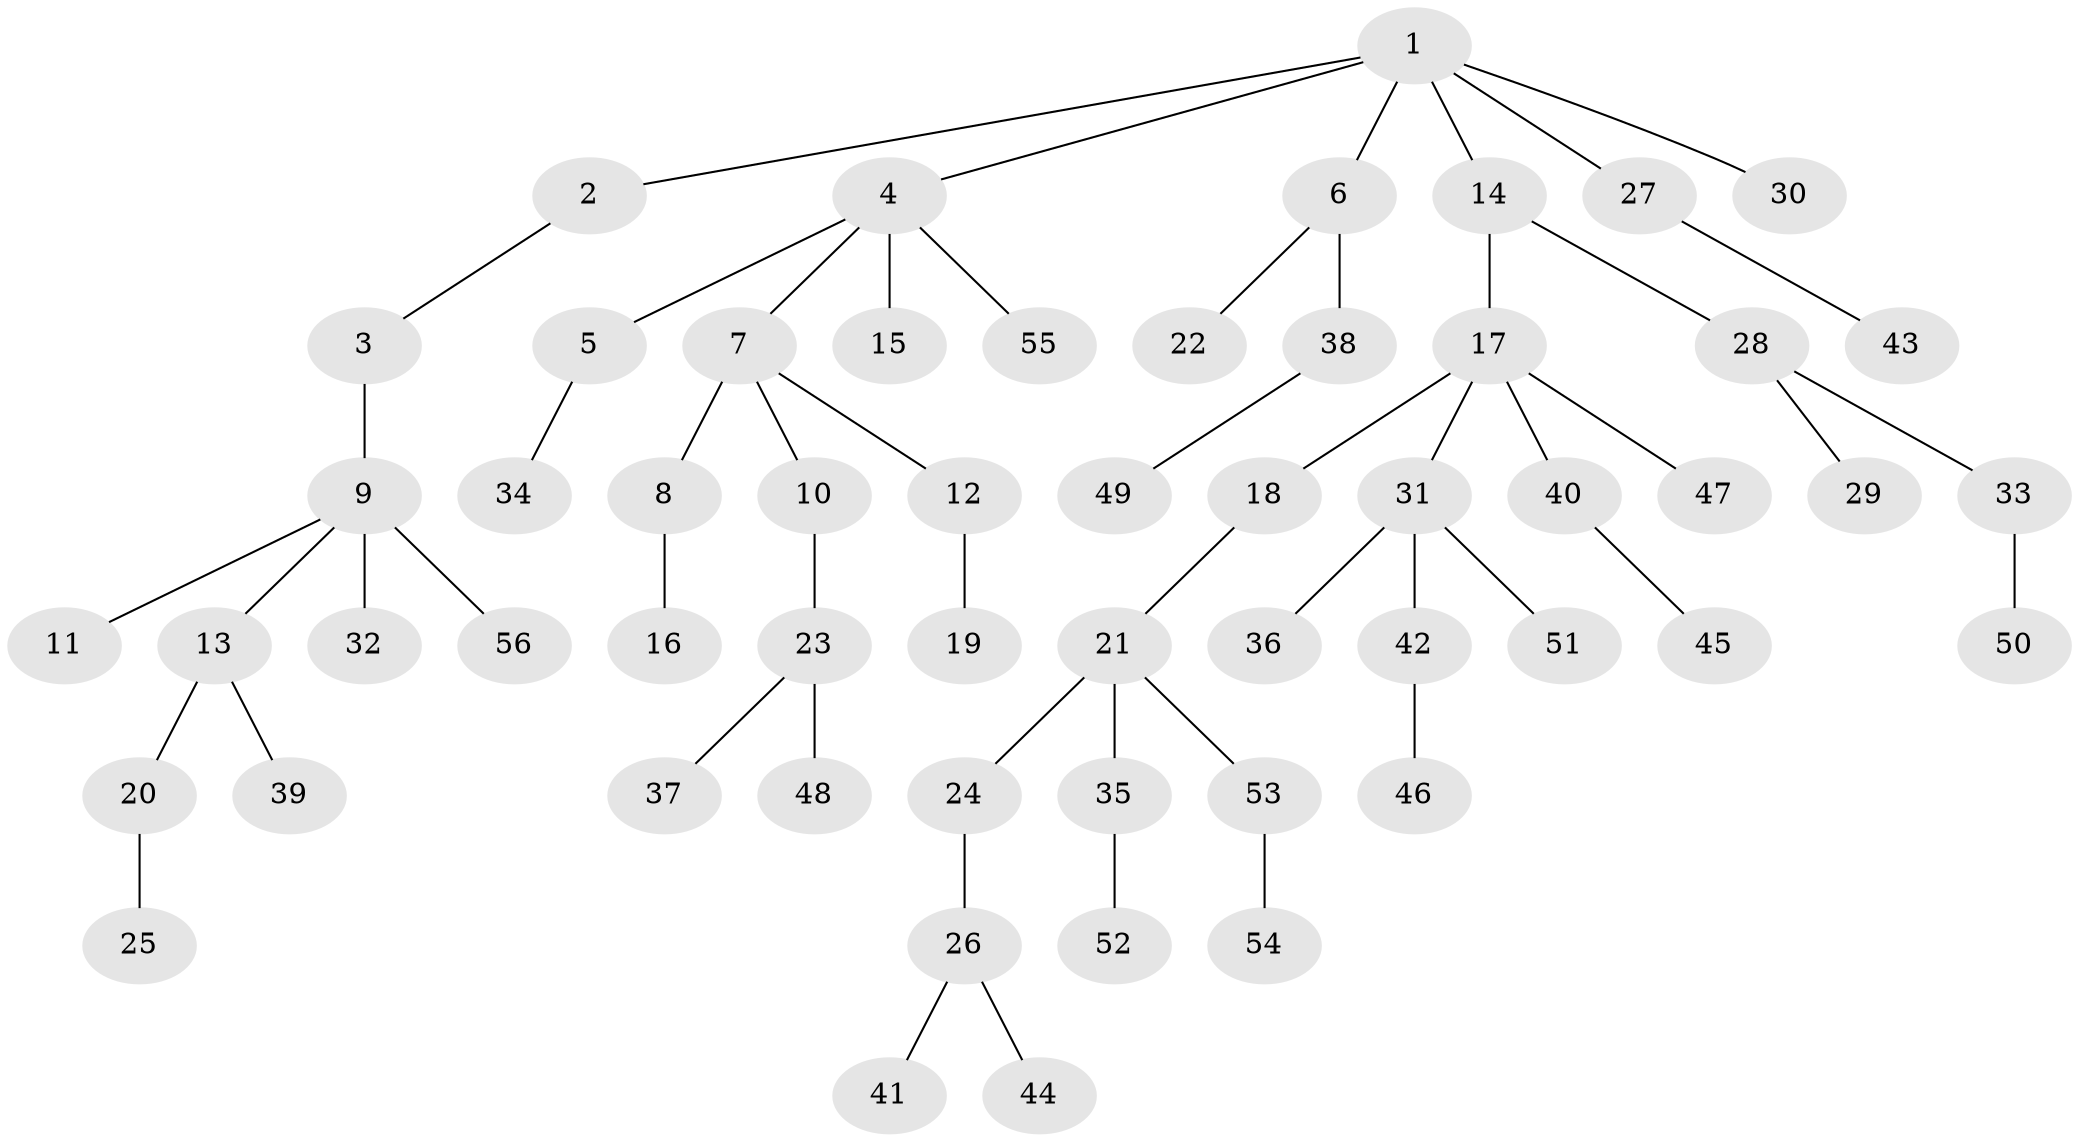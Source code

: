 // Generated by graph-tools (version 1.1) at 2025/50/03/09/25 03:50:25]
// undirected, 56 vertices, 55 edges
graph export_dot {
graph [start="1"]
  node [color=gray90,style=filled];
  1;
  2;
  3;
  4;
  5;
  6;
  7;
  8;
  9;
  10;
  11;
  12;
  13;
  14;
  15;
  16;
  17;
  18;
  19;
  20;
  21;
  22;
  23;
  24;
  25;
  26;
  27;
  28;
  29;
  30;
  31;
  32;
  33;
  34;
  35;
  36;
  37;
  38;
  39;
  40;
  41;
  42;
  43;
  44;
  45;
  46;
  47;
  48;
  49;
  50;
  51;
  52;
  53;
  54;
  55;
  56;
  1 -- 2;
  1 -- 4;
  1 -- 6;
  1 -- 14;
  1 -- 27;
  1 -- 30;
  2 -- 3;
  3 -- 9;
  4 -- 5;
  4 -- 7;
  4 -- 15;
  4 -- 55;
  5 -- 34;
  6 -- 22;
  6 -- 38;
  7 -- 8;
  7 -- 10;
  7 -- 12;
  8 -- 16;
  9 -- 11;
  9 -- 13;
  9 -- 32;
  9 -- 56;
  10 -- 23;
  12 -- 19;
  13 -- 20;
  13 -- 39;
  14 -- 17;
  14 -- 28;
  17 -- 18;
  17 -- 31;
  17 -- 40;
  17 -- 47;
  18 -- 21;
  20 -- 25;
  21 -- 24;
  21 -- 35;
  21 -- 53;
  23 -- 37;
  23 -- 48;
  24 -- 26;
  26 -- 41;
  26 -- 44;
  27 -- 43;
  28 -- 29;
  28 -- 33;
  31 -- 36;
  31 -- 42;
  31 -- 51;
  33 -- 50;
  35 -- 52;
  38 -- 49;
  40 -- 45;
  42 -- 46;
  53 -- 54;
}
